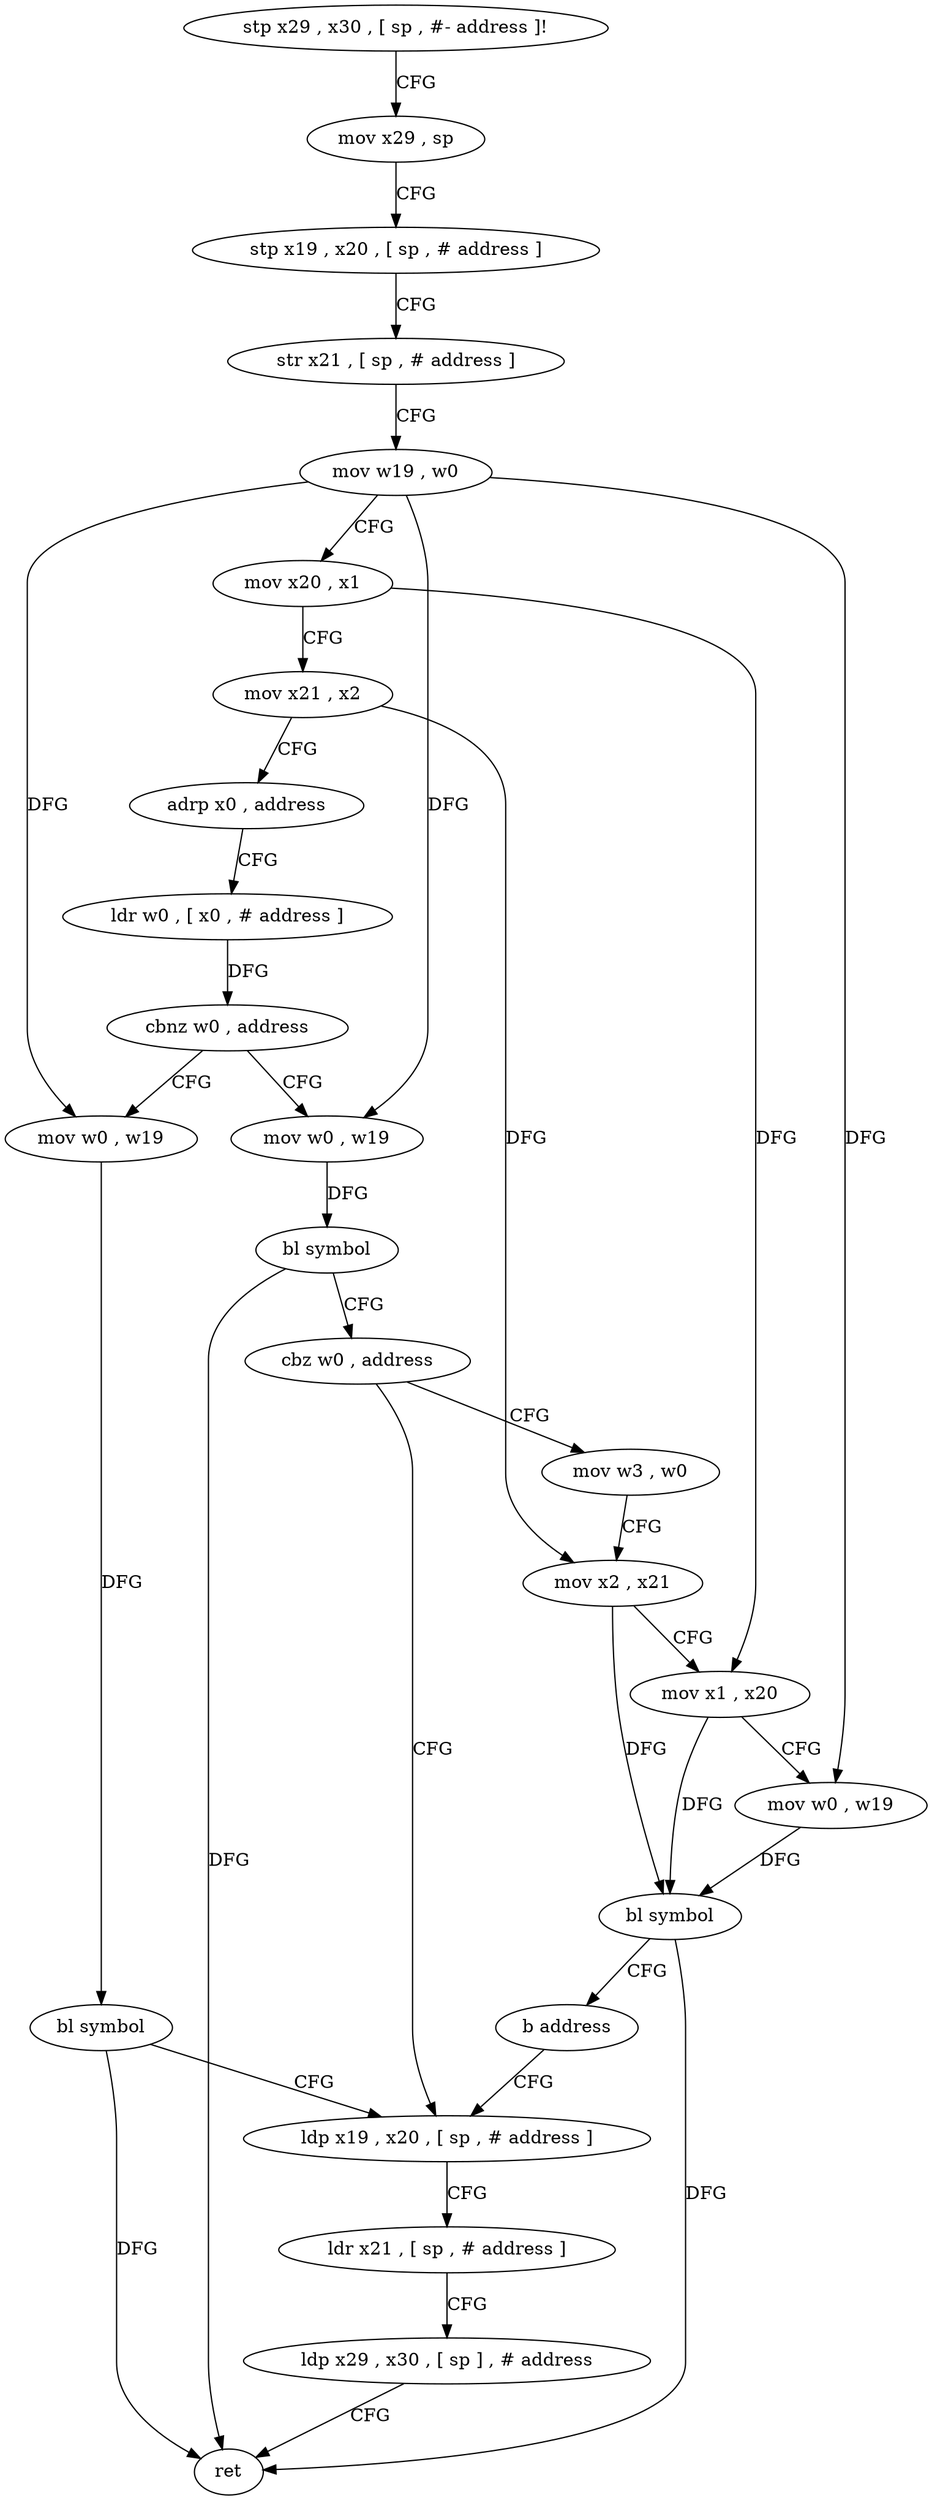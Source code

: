 digraph "func" {
"4244316" [label = "stp x29 , x30 , [ sp , #- address ]!" ]
"4244320" [label = "mov x29 , sp" ]
"4244324" [label = "stp x19 , x20 , [ sp , # address ]" ]
"4244328" [label = "str x21 , [ sp , # address ]" ]
"4244332" [label = "mov w19 , w0" ]
"4244336" [label = "mov x20 , x1" ]
"4244340" [label = "mov x21 , x2" ]
"4244344" [label = "adrp x0 , address" ]
"4244348" [label = "ldr w0 , [ x0 , # address ]" ]
"4244352" [label = "cbnz w0 , address" ]
"4244392" [label = "mov w0 , w19" ]
"4244356" [label = "mov w0 , w19" ]
"4244396" [label = "bl symbol" ]
"4244400" [label = "ldp x19 , x20 , [ sp , # address ]" ]
"4244360" [label = "bl symbol" ]
"4244364" [label = "cbz w0 , address" ]
"4244368" [label = "mov w3 , w0" ]
"4244404" [label = "ldr x21 , [ sp , # address ]" ]
"4244408" [label = "ldp x29 , x30 , [ sp ] , # address" ]
"4244412" [label = "ret" ]
"4244372" [label = "mov x2 , x21" ]
"4244376" [label = "mov x1 , x20" ]
"4244380" [label = "mov w0 , w19" ]
"4244384" [label = "bl symbol" ]
"4244388" [label = "b address" ]
"4244316" -> "4244320" [ label = "CFG" ]
"4244320" -> "4244324" [ label = "CFG" ]
"4244324" -> "4244328" [ label = "CFG" ]
"4244328" -> "4244332" [ label = "CFG" ]
"4244332" -> "4244336" [ label = "CFG" ]
"4244332" -> "4244392" [ label = "DFG" ]
"4244332" -> "4244356" [ label = "DFG" ]
"4244332" -> "4244380" [ label = "DFG" ]
"4244336" -> "4244340" [ label = "CFG" ]
"4244336" -> "4244376" [ label = "DFG" ]
"4244340" -> "4244344" [ label = "CFG" ]
"4244340" -> "4244372" [ label = "DFG" ]
"4244344" -> "4244348" [ label = "CFG" ]
"4244348" -> "4244352" [ label = "DFG" ]
"4244352" -> "4244392" [ label = "CFG" ]
"4244352" -> "4244356" [ label = "CFG" ]
"4244392" -> "4244396" [ label = "DFG" ]
"4244356" -> "4244360" [ label = "DFG" ]
"4244396" -> "4244400" [ label = "CFG" ]
"4244396" -> "4244412" [ label = "DFG" ]
"4244400" -> "4244404" [ label = "CFG" ]
"4244360" -> "4244364" [ label = "CFG" ]
"4244360" -> "4244412" [ label = "DFG" ]
"4244364" -> "4244400" [ label = "CFG" ]
"4244364" -> "4244368" [ label = "CFG" ]
"4244368" -> "4244372" [ label = "CFG" ]
"4244404" -> "4244408" [ label = "CFG" ]
"4244408" -> "4244412" [ label = "CFG" ]
"4244372" -> "4244376" [ label = "CFG" ]
"4244372" -> "4244384" [ label = "DFG" ]
"4244376" -> "4244380" [ label = "CFG" ]
"4244376" -> "4244384" [ label = "DFG" ]
"4244380" -> "4244384" [ label = "DFG" ]
"4244384" -> "4244388" [ label = "CFG" ]
"4244384" -> "4244412" [ label = "DFG" ]
"4244388" -> "4244400" [ label = "CFG" ]
}
